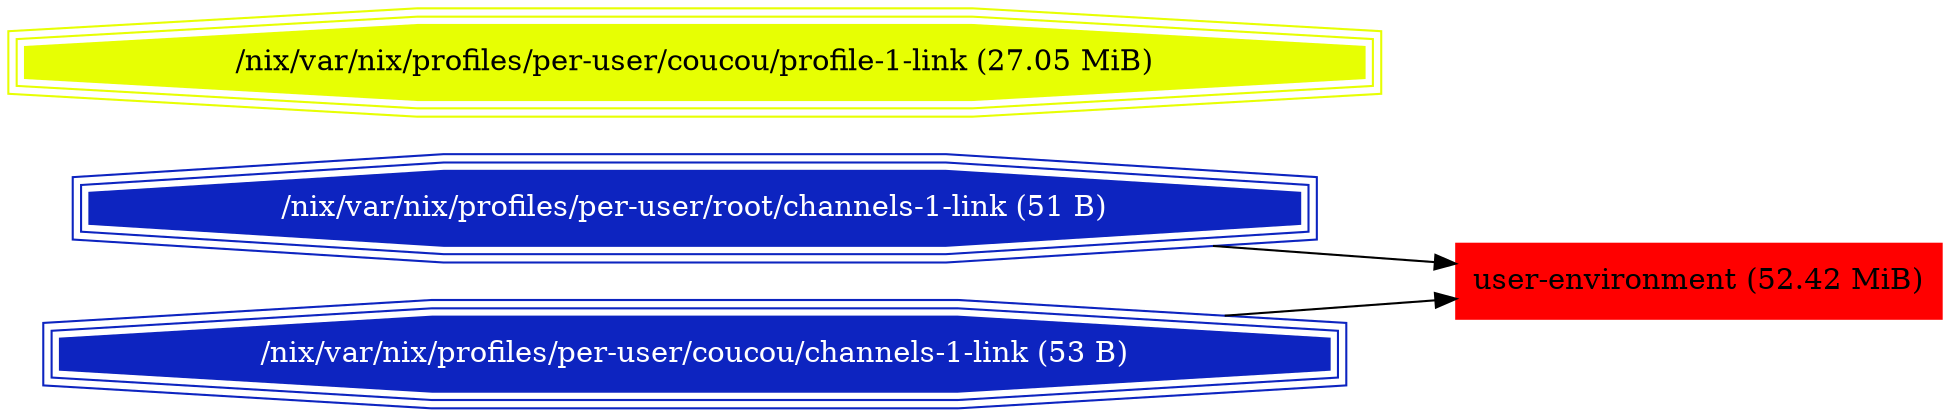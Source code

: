 digraph nixstore {
rankdir=LR;node [shape = tripleoctagon, style=filled];
{ rank = same;
N0; N1; N2; 
};
node [shape = box];
N0[color="#0D24C0",fontcolor="#ffffff",label="/nix/var/nix/profiles/per-user/root/channels-1-link (51 B)"];
N1[color="#E7FF03",fontcolor="#000000",label="/nix/var/nix/profiles/per-user/coucou/profile-1-link (27.05 MiB)"];
N2[color="#0D24C0",fontcolor="#ffffff",label="/nix/var/nix/profiles/per-user/coucou/channels-1-link (53 B)"];
N3[color="#FF0000",fontcolor="#000000",label="user-environment (52.42 MiB)"];
N0 -> N3;
N2 -> N3;
}
